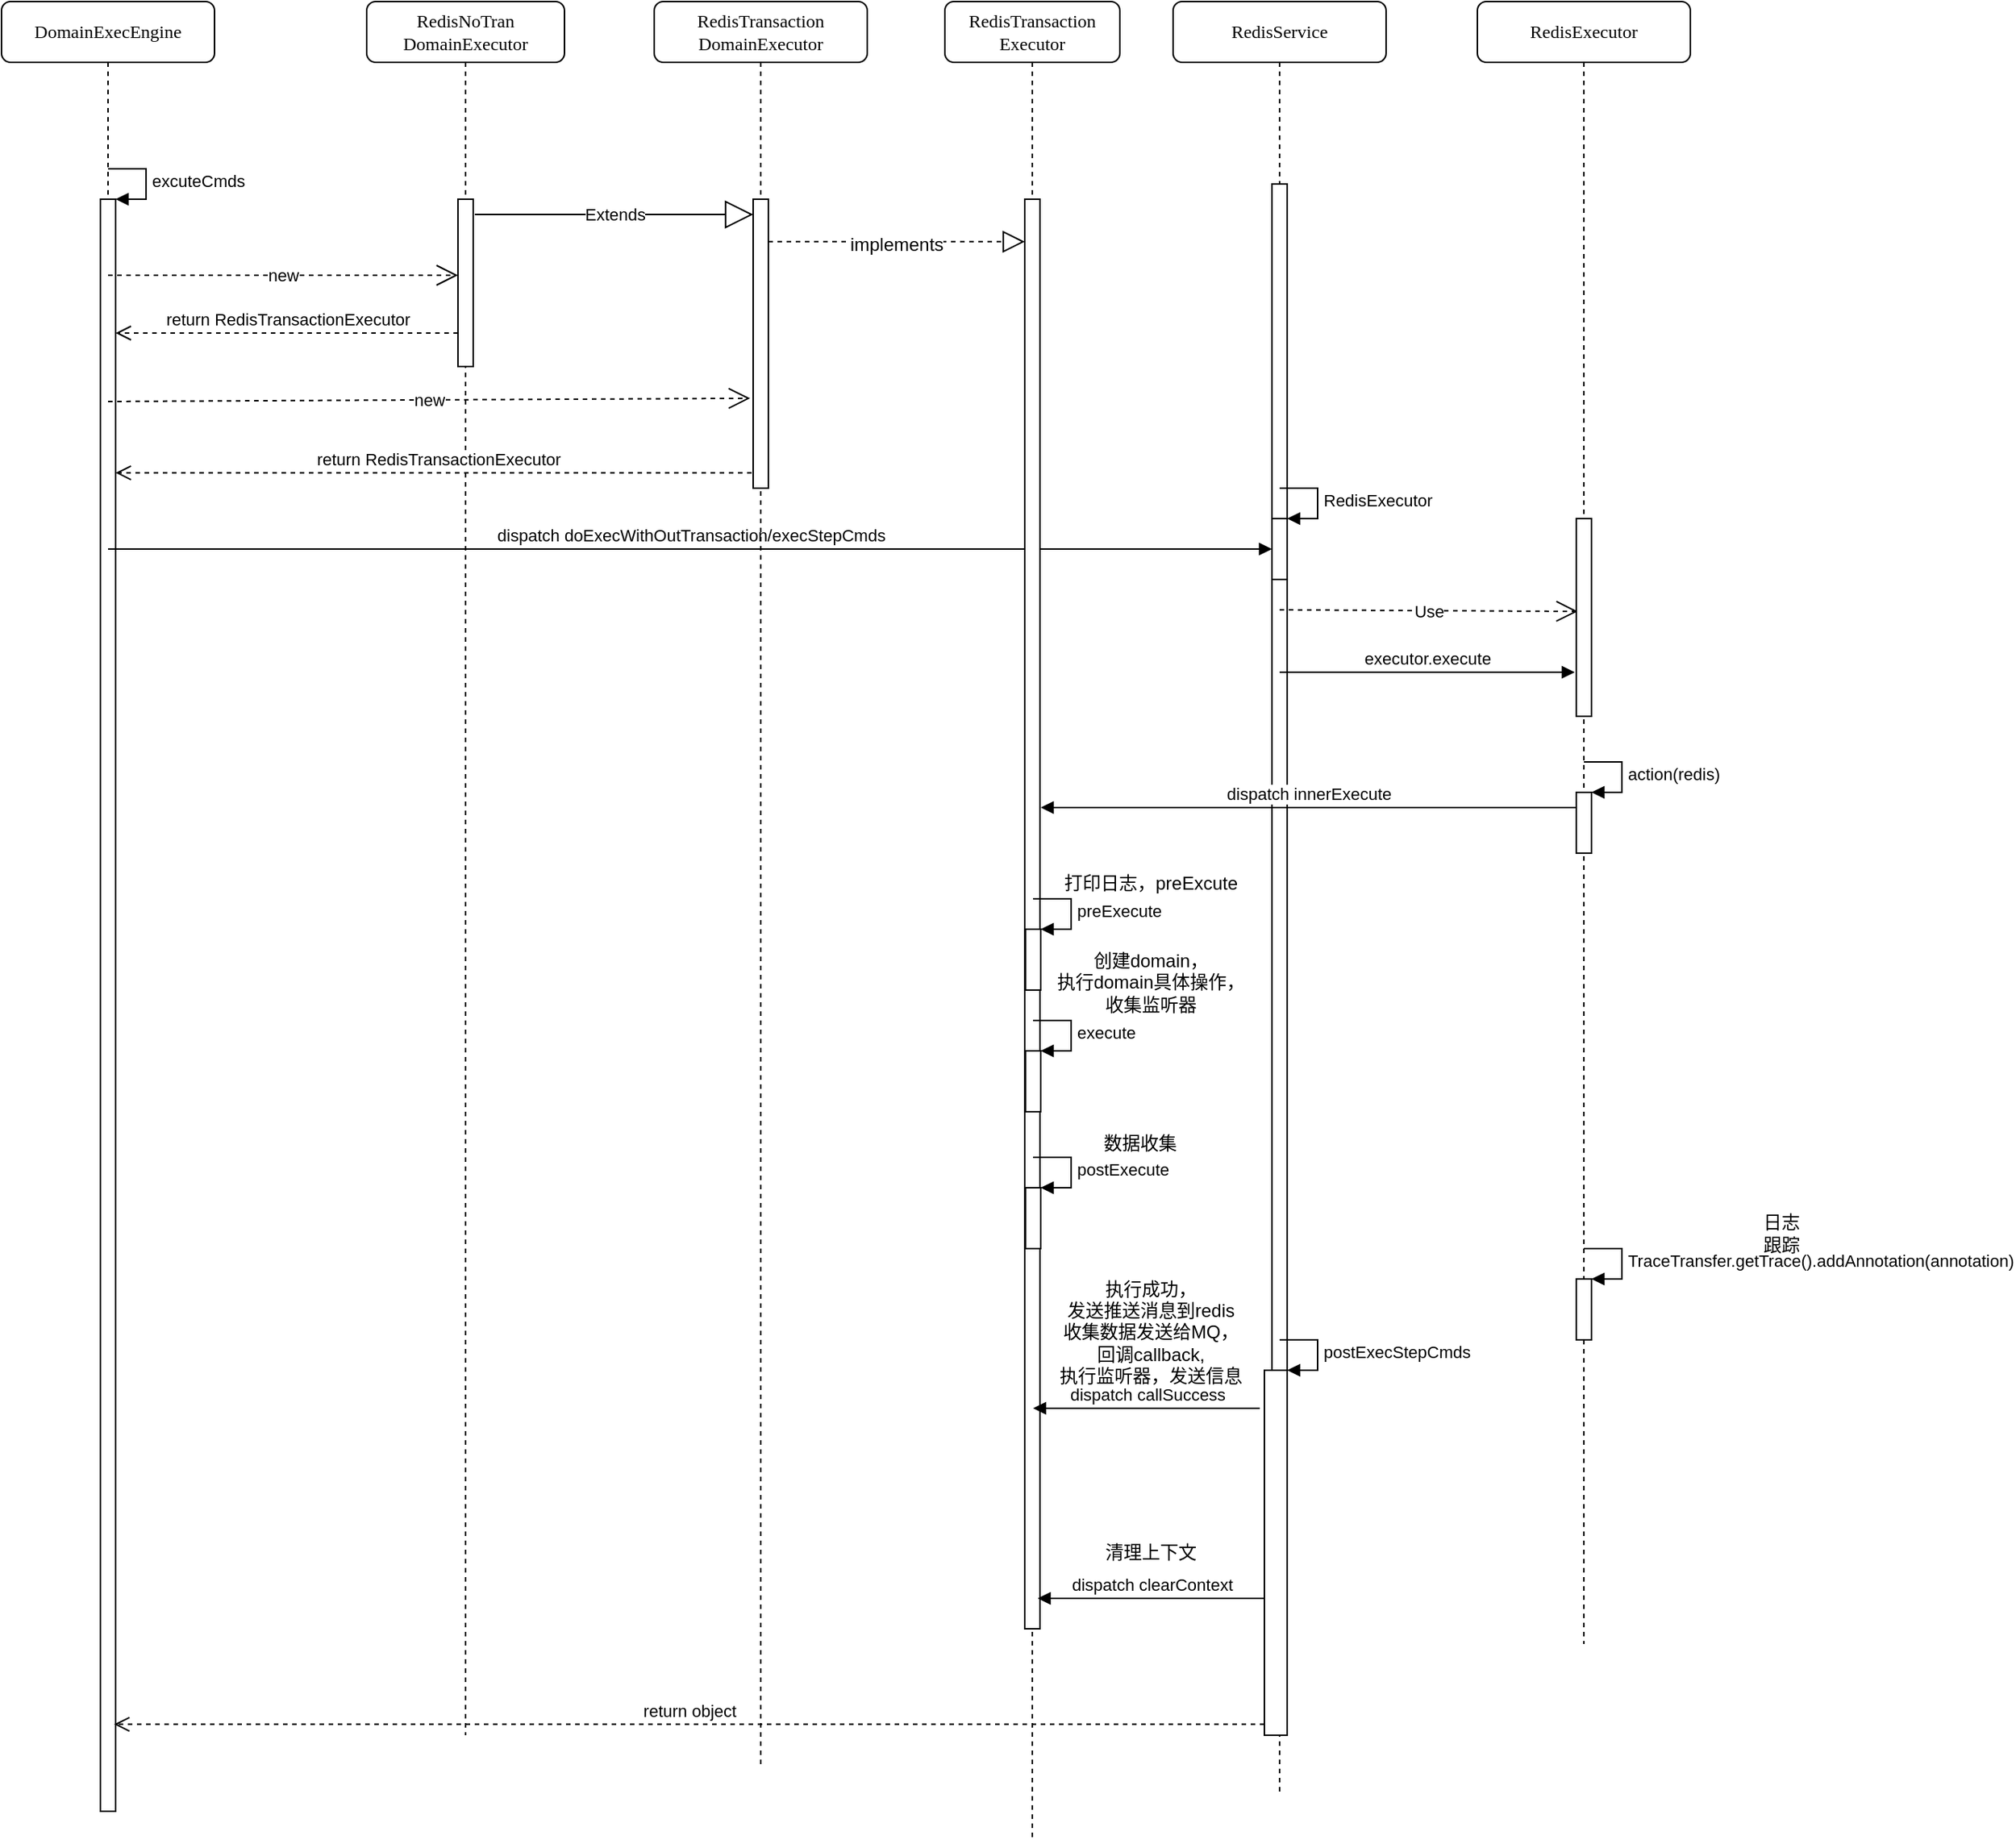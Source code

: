 <mxfile version="12.4.9" type="github"><diagram id="I9cEZh7LMiyFVdslFQZ7" name="第 1 页"><mxGraphModel dx="1012" dy="477" grid="1" gridSize="10" guides="1" tooltips="1" connect="1" arrows="1" fold="1" page="1" pageScale="1" pageWidth="1100" pageHeight="850" math="0" shadow="0"><root><mxCell id="0"/><mxCell id="1" parent="0"/><mxCell id="d798ccNAsbebxvaNkDVS-2" value="DomainExecEngine" style="shape=umlLifeline;perimeter=lifelinePerimeter;whiteSpace=wrap;html=1;container=1;collapsible=0;recursiveResize=0;outlineConnect=0;rounded=1;shadow=0;comic=0;labelBackgroundColor=none;strokeWidth=1;fontFamily=Verdana;fontSize=12;align=center;" vertex="1" parent="1"><mxGeometry x="90" y="40" width="140" height="1140" as="geometry"/></mxCell><mxCell id="d798ccNAsbebxvaNkDVS-3" value="" style="html=1;points=[];perimeter=orthogonalPerimeter;" vertex="1" parent="d798ccNAsbebxvaNkDVS-2"><mxGeometry x="65" y="130" width="10" height="1060" as="geometry"/></mxCell><mxCell id="d798ccNAsbebxvaNkDVS-4" value="excuteCmds" style="edgeStyle=orthogonalEdgeStyle;html=1;align=left;spacingLeft=2;endArrow=block;rounded=0;entryX=1;entryY=0;" edge="1" parent="d798ccNAsbebxvaNkDVS-2" target="d798ccNAsbebxvaNkDVS-3"><mxGeometry relative="1" as="geometry"><mxPoint x="70" y="110" as="sourcePoint"/><Array as="points"><mxPoint x="95" y="110"/></Array></mxGeometry></mxCell><mxCell id="d798ccNAsbebxvaNkDVS-5" value="new" style="endArrow=open;endSize=12;dashed=1;html=1;" edge="1" parent="d798ccNAsbebxvaNkDVS-2" target="d798ccNAsbebxvaNkDVS-16"><mxGeometry width="160" relative="1" as="geometry"><mxPoint x="70" y="180" as="sourcePoint"/><mxPoint x="230" y="180" as="targetPoint"/></mxGeometry></mxCell><mxCell id="d798ccNAsbebxvaNkDVS-6" value="dispatch&amp;nbsp;doExecWithOutTransaction/execStepCmds" style="html=1;verticalAlign=bottom;endArrow=block;" edge="1" parent="d798ccNAsbebxvaNkDVS-2" target="d798ccNAsbebxvaNkDVS-8"><mxGeometry width="80" relative="1" as="geometry"><mxPoint x="70" y="360" as="sourcePoint"/><mxPoint x="150" y="360" as="targetPoint"/></mxGeometry></mxCell><mxCell id="d798ccNAsbebxvaNkDVS-7" value="RedisService" style="shape=umlLifeline;perimeter=lifelinePerimeter;whiteSpace=wrap;html=1;container=1;collapsible=0;recursiveResize=0;outlineConnect=0;rounded=1;shadow=0;comic=0;labelBackgroundColor=none;strokeWidth=1;fontFamily=Verdana;fontSize=12;align=center;" vertex="1" parent="1"><mxGeometry x="860" y="40" width="140" height="1180" as="geometry"/></mxCell><mxCell id="d798ccNAsbebxvaNkDVS-8" value="" style="html=1;points=[];perimeter=orthogonalPerimeter;" vertex="1" parent="d798ccNAsbebxvaNkDVS-7"><mxGeometry x="65" y="120" width="10" height="1020" as="geometry"/></mxCell><mxCell id="d798ccNAsbebxvaNkDVS-9" value="" style="html=1;points=[];perimeter=orthogonalPerimeter;" vertex="1" parent="d798ccNAsbebxvaNkDVS-7"><mxGeometry x="65" y="340" width="10" height="40" as="geometry"/></mxCell><mxCell id="d798ccNAsbebxvaNkDVS-10" value="RedisExecutor" style="edgeStyle=orthogonalEdgeStyle;html=1;align=left;spacingLeft=2;endArrow=block;rounded=0;entryX=1;entryY=0;" edge="1" parent="d798ccNAsbebxvaNkDVS-7" target="d798ccNAsbebxvaNkDVS-9"><mxGeometry relative="1" as="geometry"><mxPoint x="70" y="320" as="sourcePoint"/><Array as="points"><mxPoint x="95" y="320"/></Array></mxGeometry></mxCell><mxCell id="d798ccNAsbebxvaNkDVS-11" value="Use" style="endArrow=open;endSize=12;dashed=1;html=1;entryX=0.1;entryY=0.638;entryDx=0;entryDy=0;entryPerimeter=0;" edge="1" parent="d798ccNAsbebxvaNkDVS-7" target="d798ccNAsbebxvaNkDVS-35"><mxGeometry width="160" relative="1" as="geometry"><mxPoint x="70" y="400" as="sourcePoint"/><mxPoint x="230" y="400" as="targetPoint"/></mxGeometry></mxCell><mxCell id="d798ccNAsbebxvaNkDVS-12" value="executor.execute" style="html=1;verticalAlign=bottom;endArrow=block;" edge="1" parent="d798ccNAsbebxvaNkDVS-7"><mxGeometry width="80" relative="1" as="geometry"><mxPoint x="70" y="441" as="sourcePoint"/><mxPoint x="264" y="441" as="targetPoint"/></mxGeometry></mxCell><mxCell id="d798ccNAsbebxvaNkDVS-13" value="" style="html=1;points=[];perimeter=orthogonalPerimeter;" vertex="1" parent="d798ccNAsbebxvaNkDVS-7"><mxGeometry x="60" y="900" width="15" height="240" as="geometry"/></mxCell><mxCell id="d798ccNAsbebxvaNkDVS-14" value="postExecStepCmds" style="edgeStyle=orthogonalEdgeStyle;html=1;align=left;spacingLeft=2;endArrow=block;rounded=0;entryX=1;entryY=0;" edge="1" parent="d798ccNAsbebxvaNkDVS-7" target="d798ccNAsbebxvaNkDVS-13"><mxGeometry relative="1" as="geometry"><mxPoint x="70" y="880" as="sourcePoint"/><Array as="points"><mxPoint x="95" y="880"/></Array></mxGeometry></mxCell><mxCell id="d798ccNAsbebxvaNkDVS-15" value="RedisNoTran&lt;br&gt;DomainExecutor" style="shape=umlLifeline;perimeter=lifelinePerimeter;whiteSpace=wrap;html=1;container=1;collapsible=0;recursiveResize=0;outlineConnect=0;rounded=1;shadow=0;comic=0;labelBackgroundColor=none;strokeWidth=1;fontFamily=Verdana;fontSize=12;align=center;" vertex="1" parent="1"><mxGeometry x="330" y="40" width="130" height="1140" as="geometry"/></mxCell><mxCell id="d798ccNAsbebxvaNkDVS-16" value="" style="html=1;points=[];perimeter=orthogonalPerimeter;" vertex="1" parent="d798ccNAsbebxvaNkDVS-15"><mxGeometry x="60" y="130" width="10" height="110" as="geometry"/></mxCell><mxCell id="d798ccNAsbebxvaNkDVS-17" value="return&amp;nbsp;RedisTransactionExecutor" style="html=1;verticalAlign=bottom;endArrow=open;dashed=1;endSize=8;" edge="1" parent="d798ccNAsbebxvaNkDVS-15"><mxGeometry relative="1" as="geometry"><mxPoint x="60" y="218" as="sourcePoint"/><mxPoint x="-165" y="218" as="targetPoint"/></mxGeometry></mxCell><mxCell id="d798ccNAsbebxvaNkDVS-18" value="RedisTransaction&lt;br&gt;DomainExecutor" style="shape=umlLifeline;perimeter=lifelinePerimeter;whiteSpace=wrap;html=1;container=1;collapsible=0;recursiveResize=0;outlineConnect=0;rounded=1;shadow=0;comic=0;labelBackgroundColor=none;strokeWidth=1;fontFamily=Verdana;fontSize=12;align=center;" vertex="1" parent="1"><mxGeometry x="519" y="40" width="140" height="1160" as="geometry"/></mxCell><mxCell id="d798ccNAsbebxvaNkDVS-19" value="new" style="endArrow=open;endSize=12;dashed=1;html=1;entryX=-0.2;entryY=0.689;entryDx=0;entryDy=0;entryPerimeter=0;" edge="1" parent="1" target="d798ccNAsbebxvaNkDVS-29"><mxGeometry width="160" relative="1" as="geometry"><mxPoint x="160" y="303" as="sourcePoint"/><mxPoint x="740" y="303.08" as="targetPoint"/></mxGeometry></mxCell><mxCell id="d798ccNAsbebxvaNkDVS-20" value="return&amp;nbsp;RedisTransactionExecutor" style="html=1;verticalAlign=bottom;endArrow=open;dashed=1;endSize=8;exitX=0.5;exitY=0.947;exitDx=0;exitDy=0;exitPerimeter=0;" edge="1" parent="1" source="d798ccNAsbebxvaNkDVS-29" target="d798ccNAsbebxvaNkDVS-3"><mxGeometry relative="1" as="geometry"><mxPoint x="740" y="350" as="sourcePoint"/><mxPoint x="475" y="350" as="targetPoint"/></mxGeometry></mxCell><mxCell id="d798ccNAsbebxvaNkDVS-21" value="RedisTransaction&lt;br&gt;Executor" style="shape=umlLifeline;perimeter=lifelinePerimeter;whiteSpace=wrap;html=1;container=1;collapsible=0;recursiveResize=0;outlineConnect=0;rounded=1;shadow=0;comic=0;labelBackgroundColor=none;strokeWidth=1;fontFamily=Verdana;fontSize=12;align=center;" vertex="1" parent="1"><mxGeometry x="710" y="40" width="115" height="1210" as="geometry"/></mxCell><mxCell id="d798ccNAsbebxvaNkDVS-22" value="" style="html=1;points=[];perimeter=orthogonalPerimeter;" vertex="1" parent="d798ccNAsbebxvaNkDVS-21"><mxGeometry x="52.5" y="130" width="10" height="940" as="geometry"/></mxCell><mxCell id="d798ccNAsbebxvaNkDVS-23" value="" style="html=1;points=[];perimeter=orthogonalPerimeter;" vertex="1" parent="d798ccNAsbebxvaNkDVS-21"><mxGeometry x="53" y="610" width="10" height="40" as="geometry"/></mxCell><mxCell id="d798ccNAsbebxvaNkDVS-24" value="preExecute" style="edgeStyle=orthogonalEdgeStyle;html=1;align=left;spacingLeft=2;endArrow=block;rounded=0;entryX=1;entryY=0;" edge="1" parent="d798ccNAsbebxvaNkDVS-21" target="d798ccNAsbebxvaNkDVS-23"><mxGeometry relative="1" as="geometry"><mxPoint x="58" y="590" as="sourcePoint"/><Array as="points"><mxPoint x="83" y="590"/></Array></mxGeometry></mxCell><mxCell id="d798ccNAsbebxvaNkDVS-25" value="" style="html=1;points=[];perimeter=orthogonalPerimeter;" vertex="1" parent="d798ccNAsbebxvaNkDVS-21"><mxGeometry x="53" y="690" width="10" height="40" as="geometry"/></mxCell><mxCell id="d798ccNAsbebxvaNkDVS-26" value="execute" style="edgeStyle=orthogonalEdgeStyle;html=1;align=left;spacingLeft=2;endArrow=block;rounded=0;entryX=1;entryY=0;" edge="1" parent="d798ccNAsbebxvaNkDVS-21" target="d798ccNAsbebxvaNkDVS-25"><mxGeometry relative="1" as="geometry"><mxPoint x="58" y="670" as="sourcePoint"/><Array as="points"><mxPoint x="83" y="670"/></Array></mxGeometry></mxCell><mxCell id="d798ccNAsbebxvaNkDVS-27" value="" style="html=1;points=[];perimeter=orthogonalPerimeter;" vertex="1" parent="d798ccNAsbebxvaNkDVS-21"><mxGeometry x="53" y="780" width="10" height="40" as="geometry"/></mxCell><mxCell id="d798ccNAsbebxvaNkDVS-28" value="postExecute" style="edgeStyle=orthogonalEdgeStyle;html=1;align=left;spacingLeft=2;endArrow=block;rounded=0;entryX=1;entryY=0;" edge="1" parent="d798ccNAsbebxvaNkDVS-21" target="d798ccNAsbebxvaNkDVS-27"><mxGeometry relative="1" as="geometry"><mxPoint x="58" y="760" as="sourcePoint"/><Array as="points"><mxPoint x="83" y="760"/></Array></mxGeometry></mxCell><mxCell id="d798ccNAsbebxvaNkDVS-29" value="" style="html=1;points=[];perimeter=orthogonalPerimeter;" vertex="1" parent="1"><mxGeometry x="584" y="170" width="10" height="190" as="geometry"/></mxCell><mxCell id="d798ccNAsbebxvaNkDVS-30" value="Extends" style="endArrow=block;endSize=16;endFill=0;html=1;exitX=1.1;exitY=0.091;exitDx=0;exitDy=0;exitPerimeter=0;" edge="1" parent="1" source="d798ccNAsbebxvaNkDVS-16" target="d798ccNAsbebxvaNkDVS-29"><mxGeometry width="160" relative="1" as="geometry"><mxPoint x="401" y="180.01" as="sourcePoint"/><mxPoint x="589.5" y="180.01" as="targetPoint"/></mxGeometry></mxCell><mxCell id="d798ccNAsbebxvaNkDVS-31" value="" style="endArrow=block;dashed=1;endFill=0;endSize=12;html=1;exitX=1;exitY=0.147;exitDx=0;exitDy=0;exitPerimeter=0;" edge="1" parent="1" source="d798ccNAsbebxvaNkDVS-29" target="d798ccNAsbebxvaNkDVS-22"><mxGeometry width="160" relative="1" as="geometry"><mxPoint x="630" y="200" as="sourcePoint"/><mxPoint x="790" y="200" as="targetPoint"/></mxGeometry></mxCell><mxCell id="d798ccNAsbebxvaNkDVS-32" value="implements" style="text;html=1;align=center;verticalAlign=middle;resizable=0;points=[];labelBackgroundColor=#ffffff;" vertex="1" connectable="0" parent="d798ccNAsbebxvaNkDVS-31"><mxGeometry x="-0.009" y="-2" relative="1" as="geometry"><mxPoint as="offset"/></mxGeometry></mxCell><mxCell id="d798ccNAsbebxvaNkDVS-33" value="dispatch&amp;nbsp;innerExecute" style="html=1;verticalAlign=bottom;endArrow=block;" edge="1" parent="1" source="d798ccNAsbebxvaNkDVS-37"><mxGeometry width="80" relative="1" as="geometry"><mxPoint x="1120" y="590" as="sourcePoint"/><mxPoint x="773" y="570" as="targetPoint"/></mxGeometry></mxCell><mxCell id="d798ccNAsbebxvaNkDVS-34" value="RedisExecutor" style="shape=umlLifeline;perimeter=lifelinePerimeter;whiteSpace=wrap;html=1;container=1;collapsible=0;recursiveResize=0;outlineConnect=0;rounded=1;shadow=0;comic=0;labelBackgroundColor=none;strokeWidth=1;fontFamily=Verdana;fontSize=12;align=center;" vertex="1" parent="1"><mxGeometry x="1060" y="40" width="140" height="1080" as="geometry"/></mxCell><mxCell id="d798ccNAsbebxvaNkDVS-35" value="" style="html=1;points=[];perimeter=orthogonalPerimeter;" vertex="1" parent="d798ccNAsbebxvaNkDVS-34"><mxGeometry x="65" y="350" width="10" height="80" as="geometry"/></mxCell><mxCell id="d798ccNAsbebxvaNkDVS-36" value="" style="html=1;points=[];perimeter=orthogonalPerimeter;" vertex="1" parent="d798ccNAsbebxvaNkDVS-34"><mxGeometry x="65" y="340" width="10" height="130" as="geometry"/></mxCell><mxCell id="d798ccNAsbebxvaNkDVS-37" value="" style="html=1;points=[];perimeter=orthogonalPerimeter;" vertex="1" parent="d798ccNAsbebxvaNkDVS-34"><mxGeometry x="65" y="520" width="10" height="40" as="geometry"/></mxCell><mxCell id="d798ccNAsbebxvaNkDVS-38" value="action(redis)" style="edgeStyle=orthogonalEdgeStyle;html=1;align=left;spacingLeft=2;endArrow=block;rounded=0;entryX=1;entryY=0;" edge="1" parent="d798ccNAsbebxvaNkDVS-34" target="d798ccNAsbebxvaNkDVS-37"><mxGeometry relative="1" as="geometry"><mxPoint x="70" y="500" as="sourcePoint"/><Array as="points"><mxPoint x="95" y="500"/></Array></mxGeometry></mxCell><mxCell id="d798ccNAsbebxvaNkDVS-39" value="" style="html=1;points=[];perimeter=orthogonalPerimeter;" vertex="1" parent="d798ccNAsbebxvaNkDVS-34"><mxGeometry x="65" y="840" width="10" height="40" as="geometry"/></mxCell><mxCell id="d798ccNAsbebxvaNkDVS-40" value="TraceTransfer.getTrace().addAnnotation(annotation)" style="edgeStyle=orthogonalEdgeStyle;html=1;align=left;spacingLeft=2;endArrow=block;rounded=0;entryX=1;entryY=0;" edge="1" parent="d798ccNAsbebxvaNkDVS-34" target="d798ccNAsbebxvaNkDVS-39"><mxGeometry relative="1" as="geometry"><mxPoint x="70" y="820" as="sourcePoint"/><Array as="points"><mxPoint x="95" y="820"/></Array></mxGeometry></mxCell><mxCell id="d798ccNAsbebxvaNkDVS-41" value="dispatch&amp;nbsp;callSuccess" style="html=1;verticalAlign=bottom;endArrow=block;" edge="1" parent="1"><mxGeometry width="80" relative="1" as="geometry"><mxPoint x="917" y="965" as="sourcePoint"/><mxPoint x="768" y="965" as="targetPoint"/></mxGeometry></mxCell><mxCell id="d798ccNAsbebxvaNkDVS-42" value="dispatch&amp;nbsp;clearContext" style="html=1;verticalAlign=bottom;endArrow=block;exitX=-0.2;exitY=0.25;exitDx=0;exitDy=0;exitPerimeter=0;" edge="1" parent="1"><mxGeometry width="80" relative="1" as="geometry"><mxPoint x="920" y="1090" as="sourcePoint"/><mxPoint x="771" y="1090" as="targetPoint"/></mxGeometry></mxCell><mxCell id="d798ccNAsbebxvaNkDVS-43" value="日志&lt;br&gt;跟踪" style="text;html=1;strokeColor=none;fillColor=none;align=center;verticalAlign=middle;whiteSpace=wrap;rounded=0;" vertex="1" parent="1"><mxGeometry x="1240" y="840" width="40" height="20" as="geometry"/></mxCell><mxCell id="d798ccNAsbebxvaNkDVS-44" value="打印日志，preExcute" style="text;html=1;align=center;verticalAlign=middle;resizable=0;points=[];autosize=1;" vertex="1" parent="1"><mxGeometry x="780" y="610" width="130" height="20" as="geometry"/></mxCell><mxCell id="d798ccNAsbebxvaNkDVS-45" value="创建domain，&lt;br&gt;执行domain具体操作，&lt;br&gt;收集监听器" style="text;html=1;align=center;verticalAlign=middle;resizable=0;points=[];autosize=1;" vertex="1" parent="1"><mxGeometry x="775" y="660" width="140" height="50" as="geometry"/></mxCell><mxCell id="d798ccNAsbebxvaNkDVS-46" value="数据收集" style="text;html=1;align=center;verticalAlign=middle;resizable=0;points=[];autosize=1;" vertex="1" parent="1"><mxGeometry x="808" y="781" width="60" height="20" as="geometry"/></mxCell><mxCell id="d798ccNAsbebxvaNkDVS-47" value="执行成功，&lt;br&gt;发送推送消息到redis&lt;br&gt;收集数据发送给MQ，&lt;br&gt;回调callback,&lt;br&gt;执行监听器，发送信息" style="text;html=1;align=center;verticalAlign=middle;resizable=0;points=[];autosize=1;" vertex="1" parent="1"><mxGeometry x="775" y="875" width="140" height="80" as="geometry"/></mxCell><mxCell id="d798ccNAsbebxvaNkDVS-48" value="清理上下文" style="text;html=1;align=center;verticalAlign=middle;resizable=0;points=[];autosize=1;" vertex="1" parent="1"><mxGeometry x="805" y="1050" width="80" height="20" as="geometry"/></mxCell><mxCell id="d798ccNAsbebxvaNkDVS-49" value="return object" style="html=1;verticalAlign=bottom;endArrow=open;dashed=1;endSize=8;entryX=0.9;entryY=0.946;entryDx=0;entryDy=0;entryPerimeter=0;" edge="1" parent="1" source="d798ccNAsbebxvaNkDVS-13" target="d798ccNAsbebxvaNkDVS-3"><mxGeometry relative="1" as="geometry"><mxPoint x="740" y="1160" as="sourcePoint"/><mxPoint x="660" y="1160" as="targetPoint"/></mxGeometry></mxCell></root></mxGraphModel></diagram></mxfile>